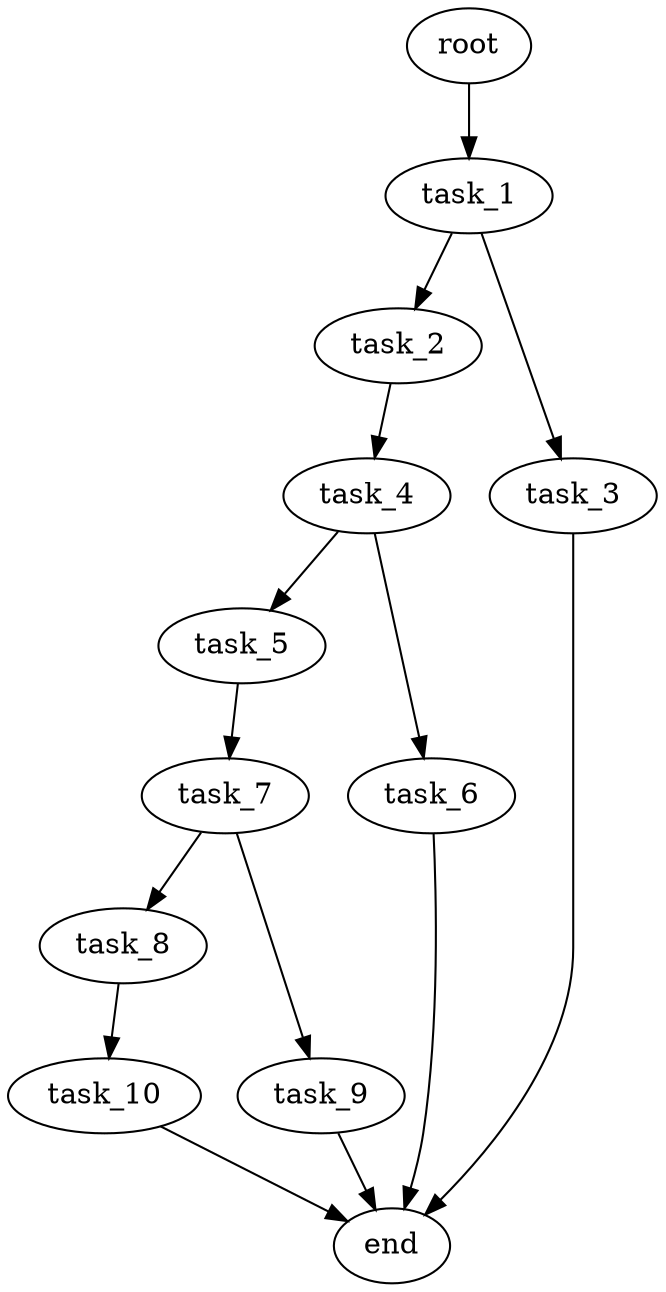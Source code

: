 digraph G {
  root [size="0.000000e+00"];
  task_1 [size="8.058387e+10"];
  task_2 [size="6.981696e+10"];
  task_3 [size="3.403165e+10"];
  task_4 [size="1.555640e+10"];
  task_5 [size="9.572174e+10"];
  task_6 [size="3.366609e+10"];
  task_7 [size="9.283657e+09"];
  task_8 [size="9.680671e+09"];
  task_9 [size="8.475096e+10"];
  task_10 [size="6.037657e+10"];
  end [size="0.000000e+00"];

  root -> task_1 [size="1.000000e-12"];
  task_1 -> task_2 [size="6.981696e+08"];
  task_1 -> task_3 [size="3.403165e+08"];
  task_2 -> task_4 [size="1.555640e+08"];
  task_3 -> end [size="1.000000e-12"];
  task_4 -> task_5 [size="9.572174e+08"];
  task_4 -> task_6 [size="3.366609e+08"];
  task_5 -> task_7 [size="9.283657e+07"];
  task_6 -> end [size="1.000000e-12"];
  task_7 -> task_8 [size="9.680671e+07"];
  task_7 -> task_9 [size="8.475096e+08"];
  task_8 -> task_10 [size="6.037657e+08"];
  task_9 -> end [size="1.000000e-12"];
  task_10 -> end [size="1.000000e-12"];
}
